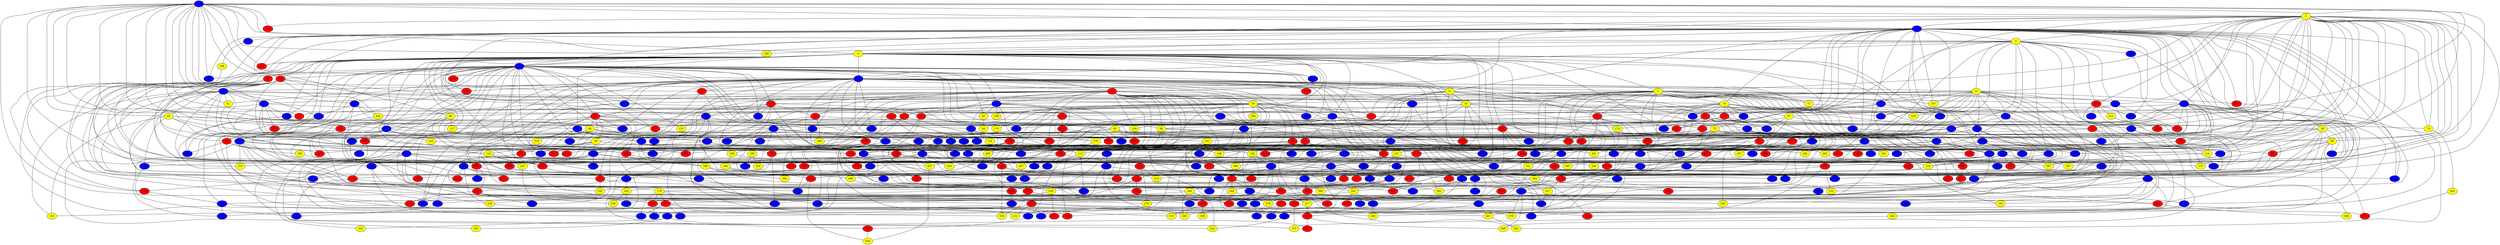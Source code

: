 graph {
0 [style = filled fillcolor = blue];
1 [style = filled fillcolor = yellow];
2 [style = filled fillcolor = blue];
3 [style = filled fillcolor = yellow];
4 [style = filled fillcolor = yellow];
5 [style = filled fillcolor = yellow];
6 [style = filled fillcolor = blue];
7 [style = filled fillcolor = blue];
8 [style = filled fillcolor = red];
9 [style = filled fillcolor = blue];
10 [style = filled fillcolor = blue];
11 [style = filled fillcolor = yellow];
12 [style = filled fillcolor = yellow];
13 [style = filled fillcolor = blue];
14 [style = filled fillcolor = red];
15 [style = filled fillcolor = blue];
16 [style = filled fillcolor = yellow];
17 [style = filled fillcolor = red];
18 [style = filled fillcolor = yellow];
19 [style = filled fillcolor = blue];
20 [style = filled fillcolor = red];
21 [style = filled fillcolor = blue];
22 [style = filled fillcolor = blue];
23 [style = filled fillcolor = red];
24 [style = filled fillcolor = red];
25 [style = filled fillcolor = red];
26 [style = filled fillcolor = red];
27 [style = filled fillcolor = red];
28 [style = filled fillcolor = red];
29 [style = filled fillcolor = blue];
30 [style = filled fillcolor = yellow];
31 [style = filled fillcolor = blue];
32 [style = filled fillcolor = red];
33 [style = filled fillcolor = yellow];
34 [style = filled fillcolor = red];
35 [style = filled fillcolor = blue];
36 [style = filled fillcolor = blue];
37 [style = filled fillcolor = blue];
38 [style = filled fillcolor = red];
39 [style = filled fillcolor = yellow];
40 [style = filled fillcolor = yellow];
41 [style = filled fillcolor = yellow];
42 [style = filled fillcolor = red];
43 [style = filled fillcolor = blue];
44 [style = filled fillcolor = yellow];
45 [style = filled fillcolor = blue];
46 [style = filled fillcolor = blue];
47 [style = filled fillcolor = blue];
48 [style = filled fillcolor = blue];
49 [style = filled fillcolor = blue];
50 [style = filled fillcolor = red];
51 [style = filled fillcolor = blue];
52 [style = filled fillcolor = blue];
53 [style = filled fillcolor = red];
54 [style = filled fillcolor = blue];
55 [style = filled fillcolor = red];
56 [style = filled fillcolor = red];
57 [style = filled fillcolor = blue];
58 [style = filled fillcolor = red];
59 [style = filled fillcolor = red];
60 [style = filled fillcolor = yellow];
61 [style = filled fillcolor = blue];
62 [style = filled fillcolor = blue];
63 [style = filled fillcolor = blue];
64 [style = filled fillcolor = red];
65 [style = filled fillcolor = blue];
66 [style = filled fillcolor = yellow];
67 [style = filled fillcolor = red];
68 [style = filled fillcolor = yellow];
69 [style = filled fillcolor = blue];
70 [style = filled fillcolor = blue];
71 [style = filled fillcolor = blue];
72 [style = filled fillcolor = yellow];
73 [style = filled fillcolor = red];
74 [style = filled fillcolor = blue];
75 [style = filled fillcolor = yellow];
76 [style = filled fillcolor = blue];
77 [style = filled fillcolor = blue];
78 [style = filled fillcolor = red];
79 [style = filled fillcolor = yellow];
80 [style = filled fillcolor = blue];
81 [style = filled fillcolor = red];
82 [style = filled fillcolor = yellow];
83 [style = filled fillcolor = red];
84 [style = filled fillcolor = blue];
85 [style = filled fillcolor = red];
86 [style = filled fillcolor = yellow];
87 [style = filled fillcolor = yellow];
88 [style = filled fillcolor = red];
89 [style = filled fillcolor = red];
90 [style = filled fillcolor = red];
91 [style = filled fillcolor = red];
92 [style = filled fillcolor = red];
93 [style = filled fillcolor = blue];
94 [style = filled fillcolor = blue];
95 [style = filled fillcolor = red];
96 [style = filled fillcolor = yellow];
97 [style = filled fillcolor = red];
98 [style = filled fillcolor = blue];
99 [style = filled fillcolor = blue];
100 [style = filled fillcolor = yellow];
101 [style = filled fillcolor = yellow];
102 [style = filled fillcolor = blue];
103 [style = filled fillcolor = red];
104 [style = filled fillcolor = red];
105 [style = filled fillcolor = red];
106 [style = filled fillcolor = blue];
107 [style = filled fillcolor = yellow];
108 [style = filled fillcolor = yellow];
109 [style = filled fillcolor = red];
110 [style = filled fillcolor = blue];
111 [style = filled fillcolor = blue];
112 [style = filled fillcolor = blue];
113 [style = filled fillcolor = yellow];
114 [style = filled fillcolor = yellow];
115 [style = filled fillcolor = red];
116 [style = filled fillcolor = yellow];
117 [style = filled fillcolor = yellow];
118 [style = filled fillcolor = red];
119 [style = filled fillcolor = blue];
120 [style = filled fillcolor = blue];
121 [style = filled fillcolor = red];
122 [style = filled fillcolor = blue];
123 [style = filled fillcolor = yellow];
124 [style = filled fillcolor = blue];
125 [style = filled fillcolor = blue];
126 [style = filled fillcolor = blue];
127 [style = filled fillcolor = red];
128 [style = filled fillcolor = yellow];
129 [style = filled fillcolor = red];
130 [style = filled fillcolor = blue];
131 [style = filled fillcolor = red];
132 [style = filled fillcolor = red];
133 [style = filled fillcolor = yellow];
134 [style = filled fillcolor = blue];
135 [style = filled fillcolor = red];
136 [style = filled fillcolor = blue];
137 [style = filled fillcolor = yellow];
138 [style = filled fillcolor = blue];
139 [style = filled fillcolor = yellow];
140 [style = filled fillcolor = red];
141 [style = filled fillcolor = yellow];
142 [style = filled fillcolor = red];
143 [style = filled fillcolor = blue];
144 [style = filled fillcolor = yellow];
145 [style = filled fillcolor = blue];
146 [style = filled fillcolor = blue];
147 [style = filled fillcolor = red];
148 [style = filled fillcolor = red];
149 [style = filled fillcolor = blue];
150 [style = filled fillcolor = red];
151 [style = filled fillcolor = blue];
152 [style = filled fillcolor = yellow];
153 [style = filled fillcolor = red];
154 [style = filled fillcolor = red];
155 [style = filled fillcolor = blue];
156 [style = filled fillcolor = blue];
157 [style = filled fillcolor = blue];
158 [style = filled fillcolor = red];
159 [style = filled fillcolor = blue];
160 [style = filled fillcolor = blue];
161 [style = filled fillcolor = blue];
162 [style = filled fillcolor = red];
163 [style = filled fillcolor = yellow];
164 [style = filled fillcolor = blue];
165 [style = filled fillcolor = yellow];
166 [style = filled fillcolor = red];
167 [style = filled fillcolor = blue];
168 [style = filled fillcolor = red];
169 [style = filled fillcolor = blue];
170 [style = filled fillcolor = yellow];
171 [style = filled fillcolor = blue];
172 [style = filled fillcolor = red];
173 [style = filled fillcolor = red];
174 [style = filled fillcolor = yellow];
175 [style = filled fillcolor = blue];
176 [style = filled fillcolor = yellow];
177 [style = filled fillcolor = red];
178 [style = filled fillcolor = blue];
179 [style = filled fillcolor = blue];
180 [style = filled fillcolor = yellow];
181 [style = filled fillcolor = blue];
182 [style = filled fillcolor = blue];
183 [style = filled fillcolor = yellow];
184 [style = filled fillcolor = blue];
185 [style = filled fillcolor = blue];
186 [style = filled fillcolor = red];
187 [style = filled fillcolor = blue];
188 [style = filled fillcolor = yellow];
189 [style = filled fillcolor = yellow];
190 [style = filled fillcolor = blue];
191 [style = filled fillcolor = blue];
192 [style = filled fillcolor = red];
193 [style = filled fillcolor = red];
194 [style = filled fillcolor = yellow];
195 [style = filled fillcolor = yellow];
196 [style = filled fillcolor = blue];
197 [style = filled fillcolor = red];
198 [style = filled fillcolor = red];
199 [style = filled fillcolor = blue];
200 [style = filled fillcolor = blue];
201 [style = filled fillcolor = yellow];
202 [style = filled fillcolor = red];
203 [style = filled fillcolor = red];
204 [style = filled fillcolor = yellow];
205 [style = filled fillcolor = yellow];
206 [style = filled fillcolor = red];
207 [style = filled fillcolor = yellow];
208 [style = filled fillcolor = yellow];
209 [style = filled fillcolor = red];
210 [style = filled fillcolor = red];
211 [style = filled fillcolor = blue];
212 [style = filled fillcolor = red];
213 [style = filled fillcolor = yellow];
214 [style = filled fillcolor = blue];
215 [style = filled fillcolor = yellow];
216 [style = filled fillcolor = red];
217 [style = filled fillcolor = yellow];
218 [style = filled fillcolor = red];
219 [style = filled fillcolor = red];
220 [style = filled fillcolor = red];
221 [style = filled fillcolor = red];
222 [style = filled fillcolor = red];
223 [style = filled fillcolor = yellow];
224 [style = filled fillcolor = blue];
225 [style = filled fillcolor = red];
226 [style = filled fillcolor = yellow];
227 [style = filled fillcolor = blue];
228 [style = filled fillcolor = blue];
229 [style = filled fillcolor = yellow];
230 [style = filled fillcolor = blue];
231 [style = filled fillcolor = blue];
232 [style = filled fillcolor = yellow];
233 [style = filled fillcolor = blue];
234 [style = filled fillcolor = yellow];
235 [style = filled fillcolor = blue];
236 [style = filled fillcolor = blue];
237 [style = filled fillcolor = blue];
238 [style = filled fillcolor = blue];
239 [style = filled fillcolor = yellow];
240 [style = filled fillcolor = red];
241 [style = filled fillcolor = blue];
242 [style = filled fillcolor = yellow];
243 [style = filled fillcolor = blue];
244 [style = filled fillcolor = red];
245 [style = filled fillcolor = blue];
246 [style = filled fillcolor = yellow];
247 [style = filled fillcolor = yellow];
248 [style = filled fillcolor = red];
249 [style = filled fillcolor = red];
250 [style = filled fillcolor = yellow];
251 [style = filled fillcolor = blue];
252 [style = filled fillcolor = red];
253 [style = filled fillcolor = blue];
254 [style = filled fillcolor = blue];
255 [style = filled fillcolor = blue];
256 [style = filled fillcolor = yellow];
257 [style = filled fillcolor = blue];
258 [style = filled fillcolor = red];
259 [style = filled fillcolor = blue];
260 [style = filled fillcolor = red];
261 [style = filled fillcolor = blue];
262 [style = filled fillcolor = blue];
263 [style = filled fillcolor = blue];
264 [style = filled fillcolor = blue];
265 [style = filled fillcolor = blue];
266 [style = filled fillcolor = yellow];
267 [style = filled fillcolor = red];
268 [style = filled fillcolor = yellow];
269 [style = filled fillcolor = blue];
270 [style = filled fillcolor = blue];
271 [style = filled fillcolor = blue];
272 [style = filled fillcolor = blue];
273 [style = filled fillcolor = blue];
274 [style = filled fillcolor = blue];
275 [style = filled fillcolor = yellow];
276 [style = filled fillcolor = yellow];
277 [style = filled fillcolor = blue];
278 [style = filled fillcolor = yellow];
279 [style = filled fillcolor = blue];
280 [style = filled fillcolor = red];
281 [style = filled fillcolor = blue];
282 [style = filled fillcolor = red];
283 [style = filled fillcolor = blue];
284 [style = filled fillcolor = red];
285 [style = filled fillcolor = yellow];
286 [style = filled fillcolor = blue];
287 [style = filled fillcolor = blue];
288 [style = filled fillcolor = yellow];
289 [style = filled fillcolor = red];
290 [style = filled fillcolor = yellow];
291 [style = filled fillcolor = yellow];
292 [style = filled fillcolor = blue];
293 [style = filled fillcolor = red];
294 [style = filled fillcolor = red];
295 [style = filled fillcolor = blue];
296 [style = filled fillcolor = red];
297 [style = filled fillcolor = blue];
298 [style = filled fillcolor = yellow];
299 [style = filled fillcolor = red];
300 [style = filled fillcolor = red];
301 [style = filled fillcolor = yellow];
302 [style = filled fillcolor = blue];
303 [style = filled fillcolor = blue];
304 [style = filled fillcolor = yellow];
305 [style = filled fillcolor = blue];
306 [style = filled fillcolor = red];
307 [style = filled fillcolor = red];
308 [style = filled fillcolor = yellow];
309 [style = filled fillcolor = blue];
310 [style = filled fillcolor = yellow];
311 [style = filled fillcolor = blue];
312 [style = filled fillcolor = red];
313 [style = filled fillcolor = blue];
314 [style = filled fillcolor = blue];
315 [style = filled fillcolor = yellow];
316 [style = filled fillcolor = yellow];
317 [style = filled fillcolor = yellow];
318 [style = filled fillcolor = blue];
319 [style = filled fillcolor = blue];
320 [style = filled fillcolor = red];
321 [style = filled fillcolor = blue];
322 [style = filled fillcolor = red];
323 [style = filled fillcolor = blue];
324 [style = filled fillcolor = red];
325 [style = filled fillcolor = yellow];
326 [style = filled fillcolor = yellow];
327 [style = filled fillcolor = blue];
328 [style = filled fillcolor = yellow];
329 [style = filled fillcolor = red];
330 [style = filled fillcolor = red];
331 [style = filled fillcolor = blue];
332 [style = filled fillcolor = yellow];
333 [style = filled fillcolor = blue];
334 [style = filled fillcolor = red];
335 [style = filled fillcolor = red];
336 [style = filled fillcolor = red];
337 [style = filled fillcolor = yellow];
338 [style = filled fillcolor = yellow];
339 [style = filled fillcolor = red];
340 [style = filled fillcolor = blue];
341 [style = filled fillcolor = red];
342 [style = filled fillcolor = yellow];
343 [style = filled fillcolor = yellow];
344 [style = filled fillcolor = red];
345 [style = filled fillcolor = yellow];
346 [style = filled fillcolor = red];
347 [style = filled fillcolor = red];
348 [style = filled fillcolor = blue];
349 [style = filled fillcolor = red];
350 [style = filled fillcolor = blue];
351 [style = filled fillcolor = blue];
352 [style = filled fillcolor = yellow];
353 [style = filled fillcolor = blue];
354 [style = filled fillcolor = blue];
355 [style = filled fillcolor = red];
356 [style = filled fillcolor = yellow];
357 [style = filled fillcolor = blue];
358 [style = filled fillcolor = yellow];
359 [style = filled fillcolor = blue];
360 [style = filled fillcolor = blue];
361 [style = filled fillcolor = red];
362 [style = filled fillcolor = blue];
363 [style = filled fillcolor = blue];
364 [style = filled fillcolor = blue];
365 [style = filled fillcolor = blue];
366 [style = filled fillcolor = blue];
367 [style = filled fillcolor = blue];
368 [style = filled fillcolor = blue];
369 [style = filled fillcolor = blue];
370 [style = filled fillcolor = blue];
371 [style = filled fillcolor = blue];
372 [style = filled fillcolor = red];
373 [style = filled fillcolor = red];
374 [style = filled fillcolor = blue];
375 [style = filled fillcolor = yellow];
376 [style = filled fillcolor = blue];
377 [style = filled fillcolor = red];
378 [style = filled fillcolor = yellow];
379 [style = filled fillcolor = yellow];
380 [style = filled fillcolor = red];
381 [style = filled fillcolor = blue];
382 [style = filled fillcolor = red];
383 [style = filled fillcolor = yellow];
384 [style = filled fillcolor = yellow];
385 [style = filled fillcolor = blue];
386 [style = filled fillcolor = blue];
387 [style = filled fillcolor = yellow];
388 [style = filled fillcolor = blue];
389 [style = filled fillcolor = yellow];
390 [style = filled fillcolor = blue];
391 [style = filled fillcolor = blue];
392 [style = filled fillcolor = blue];
393 [style = filled fillcolor = red];
394 [style = filled fillcolor = red];
395 [style = filled fillcolor = yellow];
396 [style = filled fillcolor = blue];
397 [style = filled fillcolor = yellow];
398 [style = filled fillcolor = red];
399 [style = filled fillcolor = red];
400 [style = filled fillcolor = red];
401 [style = filled fillcolor = yellow];
402 [style = filled fillcolor = yellow];
403 [style = filled fillcolor = red];
404 [style = filled fillcolor = blue];
405 [style = filled fillcolor = blue];
406 [style = filled fillcolor = red];
407 [style = filled fillcolor = yellow];
408 [style = filled fillcolor = blue];
409 [style = filled fillcolor = yellow];
410 [style = filled fillcolor = blue];
411 [style = filled fillcolor = blue];
412 [style = filled fillcolor = blue];
413 [style = filled fillcolor = blue];
414 [style = filled fillcolor = blue];
415 [style = filled fillcolor = blue];
416 [style = filled fillcolor = blue];
417 [style = filled fillcolor = red];
418 [style = filled fillcolor = yellow];
419 [style = filled fillcolor = yellow];
420 [style = filled fillcolor = red];
421 [style = filled fillcolor = red];
422 [style = filled fillcolor = yellow];
423 [style = filled fillcolor = blue];
424 [style = filled fillcolor = red];
425 [style = filled fillcolor = blue];
0 -- 5;
0 -- 7;
0 -- 14;
0 -- 15;
0 -- 21;
0 -- 25;
0 -- 30;
0 -- 31;
0 -- 39;
0 -- 41;
0 -- 53;
0 -- 65;
0 -- 68;
0 -- 86;
0 -- 4;
0 -- 3;
0 -- 2;
0 -- 1;
0 -- 92;
0 -- 109;
0 -- 131;
0 -- 172;
0 -- 190;
0 -- 216;
0 -- 254;
0 -- 290;
0 -- 340;
1 -- 2;
1 -- 3;
1 -- 5;
1 -- 6;
1 -- 10;
1 -- 12;
1 -- 13;
1 -- 17;
1 -- 19;
1 -- 38;
1 -- 40;
1 -- 50;
1 -- 60;
1 -- 63;
1 -- 67;
1 -- 79;
1 -- 85;
1 -- 90;
1 -- 115;
1 -- 122;
1 -- 138;
1 -- 166;
1 -- 171;
1 -- 178;
1 -- 199;
1 -- 216;
1 -- 245;
1 -- 255;
1 -- 291;
1 -- 299;
1 -- 372;
1 -- 393;
2 -- 3;
2 -- 4;
2 -- 6;
2 -- 11;
2 -- 13;
2 -- 14;
2 -- 16;
2 -- 17;
2 -- 29;
2 -- 30;
2 -- 37;
2 -- 49;
2 -- 51;
2 -- 62;
2 -- 69;
2 -- 75;
2 -- 79;
2 -- 96;
2 -- 107;
2 -- 121;
2 -- 126;
2 -- 169;
2 -- 172;
2 -- 185;
2 -- 209;
2 -- 227;
2 -- 228;
2 -- 234;
2 -- 287;
2 -- 295;
2 -- 313;
2 -- 322;
2 -- 326;
2 -- 340;
2 -- 360;
2 -- 362;
2 -- 367;
2 -- 369;
2 -- 409;
3 -- 4;
3 -- 7;
3 -- 10;
3 -- 12;
3 -- 36;
3 -- 66;
3 -- 70;
3 -- 105;
3 -- 115;
3 -- 127;
3 -- 134;
3 -- 191;
3 -- 222;
3 -- 231;
3 -- 290;
3 -- 314;
4 -- 5;
4 -- 6;
4 -- 7;
4 -- 8;
4 -- 9;
4 -- 11;
4 -- 24;
4 -- 35;
4 -- 42;
4 -- 57;
4 -- 65;
4 -- 74;
4 -- 81;
4 -- 83;
4 -- 93;
4 -- 95;
4 -- 98;
4 -- 110;
4 -- 117;
4 -- 119;
4 -- 157;
4 -- 160;
4 -- 172;
4 -- 177;
4 -- 207;
4 -- 218;
4 -- 238;
4 -- 240;
4 -- 242;
4 -- 245;
4 -- 299;
4 -- 323;
4 -- 392;
4 -- 416;
5 -- 9;
5 -- 10;
5 -- 13;
5 -- 16;
5 -- 33;
5 -- 48;
5 -- 61;
5 -- 72;
5 -- 85;
5 -- 87;
5 -- 90;
5 -- 92;
5 -- 99;
5 -- 107;
5 -- 108;
5 -- 143;
5 -- 149;
5 -- 161;
5 -- 233;
5 -- 251;
5 -- 252;
5 -- 271;
5 -- 284;
5 -- 294;
5 -- 298;
5 -- 327;
5 -- 348;
5 -- 357;
6 -- 8;
6 -- 14;
6 -- 20;
6 -- 22;
6 -- 26;
6 -- 28;
6 -- 31;
6 -- 33;
6 -- 34;
6 -- 40;
6 -- 42;
6 -- 43;
6 -- 44;
6 -- 47;
6 -- 54;
6 -- 59;
6 -- 61;
6 -- 66;
6 -- 72;
6 -- 81;
6 -- 82;
6 -- 89;
6 -- 98;
6 -- 106;
6 -- 112;
6 -- 133;
6 -- 135;
6 -- 142;
6 -- 150;
6 -- 154;
6 -- 173;
6 -- 200;
6 -- 232;
6 -- 258;
6 -- 273;
6 -- 303;
6 -- 340;
6 -- 353;
6 -- 366;
6 -- 386;
6 -- 411;
6 -- 416;
6 -- 422;
7 -- 8;
7 -- 9;
7 -- 11;
7 -- 12;
7 -- 15;
7 -- 17;
7 -- 18;
7 -- 26;
7 -- 35;
7 -- 37;
7 -- 41;
7 -- 52;
7 -- 58;
7 -- 64;
7 -- 76;
7 -- 77;
7 -- 88;
7 -- 90;
7 -- 109;
7 -- 129;
7 -- 135;
7 -- 139;
7 -- 149;
7 -- 196;
7 -- 204;
7 -- 212;
7 -- 223;
7 -- 252;
7 -- 278;
7 -- 283;
7 -- 292;
7 -- 329;
7 -- 359;
7 -- 382;
8 -- 21;
8 -- 22;
8 -- 27;
8 -- 32;
8 -- 46;
8 -- 66;
8 -- 73;
8 -- 78;
8 -- 83;
8 -- 84;
8 -- 104;
8 -- 122;
8 -- 131;
8 -- 147;
8 -- 149;
8 -- 185;
8 -- 186;
8 -- 194;
8 -- 198;
8 -- 207;
8 -- 219;
8 -- 237;
8 -- 248;
8 -- 281;
8 -- 356;
8 -- 386;
8 -- 405;
8 -- 412;
9 -- 160;
9 -- 247;
9 -- 361;
10 -- 223;
10 -- 333;
10 -- 398;
11 -- 19;
11 -- 20;
11 -- 33;
11 -- 50;
11 -- 75;
11 -- 115;
11 -- 139;
11 -- 147;
11 -- 148;
11 -- 243;
12 -- 18;
12 -- 19;
12 -- 22;
12 -- 23;
12 -- 28;
12 -- 29;
12 -- 36;
12 -- 51;
12 -- 87;
12 -- 107;
12 -- 137;
12 -- 156;
12 -- 164;
12 -- 198;
12 -- 209;
12 -- 217;
12 -- 231;
12 -- 259;
12 -- 261;
12 -- 268;
13 -- 25;
13 -- 34;
13 -- 46;
13 -- 56;
13 -- 57;
13 -- 94;
13 -- 114;
13 -- 151;
13 -- 167;
13 -- 214;
13 -- 274;
13 -- 369;
13 -- 382;
13 -- 398;
13 -- 420;
14 -- 15;
14 -- 24;
14 -- 59;
14 -- 68;
14 -- 80;
14 -- 95;
14 -- 136;
14 -- 193;
14 -- 215;
14 -- 274;
14 -- 281;
14 -- 326;
15 -- 16;
15 -- 18;
15 -- 21;
15 -- 41;
15 -- 47;
15 -- 110;
15 -- 128;
15 -- 144;
15 -- 237;
15 -- 259;
15 -- 270;
15 -- 316;
15 -- 355;
15 -- 395;
15 -- 413;
16 -- 24;
16 -- 27;
16 -- 37;
16 -- 51;
16 -- 69;
16 -- 82;
16 -- 94;
16 -- 155;
16 -- 157;
16 -- 184;
16 -- 211;
16 -- 297;
16 -- 403;
16 -- 421;
17 -- 108;
17 -- 364;
18 -- 20;
18 -- 26;
18 -- 35;
18 -- 44;
18 -- 54;
18 -- 55;
18 -- 58;
18 -- 71;
18 -- 74;
18 -- 78;
18 -- 83;
18 -- 144;
18 -- 170;
18 -- 208;
18 -- 228;
18 -- 265;
18 -- 269;
18 -- 347;
18 -- 355;
18 -- 384;
18 -- 388;
18 -- 415;
19 -- 27;
19 -- 117;
19 -- 153;
19 -- 262;
20 -- 29;
20 -- 392;
21 -- 23;
21 -- 43;
21 -- 52;
21 -- 98;
21 -- 104;
21 -- 148;
21 -- 188;
21 -- 341;
22 -- 25;
22 -- 40;
22 -- 54;
22 -- 103;
22 -- 158;
22 -- 171;
22 -- 194;
22 -- 239;
22 -- 291;
22 -- 413;
23 -- 118;
23 -- 140;
23 -- 158;
23 -- 278;
24 -- 34;
24 -- 46;
24 -- 52;
24 -- 79;
24 -- 97;
25 -- 65;
25 -- 118;
25 -- 136;
25 -- 165;
26 -- 39;
26 -- 73;
26 -- 86;
26 -- 93;
26 -- 102;
26 -- 195;
26 -- 236;
26 -- 306;
26 -- 310;
26 -- 317;
26 -- 359;
26 -- 361;
27 -- 30;
27 -- 31;
27 -- 42;
27 -- 50;
27 -- 55;
27 -- 63;
27 -- 111;
27 -- 157;
27 -- 265;
27 -- 362;
27 -- 398;
28 -- 32;
28 -- 61;
28 -- 74;
28 -- 113;
28 -- 120;
28 -- 187;
28 -- 265;
28 -- 309;
28 -- 342;
29 -- 119;
29 -- 134;
29 -- 266;
29 -- 367;
29 -- 400;
30 -- 60;
30 -- 138;
30 -- 140;
30 -- 177;
30 -- 212;
30 -- 249;
30 -- 304;
30 -- 320;
31 -- 56;
31 -- 77;
31 -- 123;
31 -- 168;
31 -- 187;
31 -- 235;
31 -- 256;
31 -- 258;
31 -- 267;
32 -- 82;
32 -- 93;
32 -- 208;
32 -- 335;
33 -- 36;
33 -- 38;
33 -- 53;
33 -- 57;
33 -- 96;
33 -- 101;
33 -- 174;
33 -- 267;
33 -- 293;
33 -- 314;
34 -- 39;
34 -- 80;
35 -- 49;
35 -- 59;
35 -- 60;
35 -- 64;
35 -- 70;
35 -- 71;
35 -- 86;
35 -- 158;
35 -- 285;
35 -- 339;
35 -- 344;
35 -- 381;
35 -- 400;
36 -- 94;
36 -- 178;
36 -- 182;
36 -- 202;
36 -- 307;
37 -- 48;
38 -- 151;
38 -- 279;
38 -- 293;
38 -- 423;
39 -- 43;
39 -- 48;
39 -- 91;
39 -- 161;
39 -- 164;
39 -- 263;
39 -- 299;
40 -- 44;
41 -- 235;
42 -- 102;
42 -- 125;
42 -- 141;
42 -- 210;
42 -- 368;
43 -- 45;
43 -- 49;
43 -- 92;
43 -- 136;
43 -- 150;
43 -- 249;
43 -- 296;
43 -- 300;
43 -- 383;
45 -- 73;
45 -- 168;
45 -- 226;
45 -- 327;
45 -- 406;
46 -- 67;
46 -- 70;
46 -- 163;
46 -- 195;
46 -- 222;
46 -- 238;
46 -- 242;
46 -- 313;
47 -- 110;
47 -- 112;
47 -- 164;
47 -- 167;
47 -- 326;
48 -- 89;
48 -- 141;
48 -- 192;
48 -- 285;
48 -- 395;
49 -- 55;
49 -- 105;
49 -- 111;
49 -- 150;
49 -- 211;
49 -- 279;
49 -- 369;
50 -- 105;
50 -- 112;
51 -- 106;
52 -- 84;
52 -- 187;
52 -- 425;
54 -- 76;
54 -- 102;
54 -- 152;
54 -- 264;
54 -- 409;
55 -- 280;
57 -- 58;
57 -- 137;
57 -- 154;
57 -- 254;
57 -- 307;
57 -- 317;
57 -- 343;
57 -- 396;
58 -- 331;
58 -- 381;
59 -- 284;
60 -- 85;
60 -- 138;
60 -- 285;
60 -- 288;
60 -- 399;
60 -- 403;
61 -- 288;
62 -- 189;
63 -- 114;
63 -- 166;
63 -- 275;
63 -- 294;
64 -- 145;
64 -- 221;
64 -- 227;
64 -- 257;
64 -- 259;
64 -- 273;
65 -- 77;
65 -- 120;
65 -- 124;
65 -- 310;
66 -- 99;
66 -- 179;
66 -- 193;
66 -- 262;
67 -- 76;
67 -- 84;
67 -- 169;
67 -- 350;
68 -- 169;
68 -- 297;
68 -- 305;
68 -- 310;
68 -- 316;
68 -- 359;
69 -- 124;
70 -- 202;
70 -- 291;
70 -- 311;
70 -- 313;
71 -- 95;
71 -- 97;
71 -- 176;
71 -- 217;
71 -- 245;
71 -- 278;
72 -- 190;
73 -- 126;
73 -- 256;
74 -- 125;
74 -- 133;
74 -- 155;
74 -- 211;
74 -- 330;
75 -- 104;
75 -- 113;
75 -- 127;
75 -- 234;
75 -- 256;
75 -- 425;
76 -- 109;
76 -- 244;
76 -- 248;
77 -- 78;
77 -- 161;
77 -- 180;
77 -- 227;
77 -- 262;
77 -- 348;
78 -- 277;
78 -- 406;
79 -- 345;
80 -- 155;
80 -- 204;
80 -- 289;
81 -- 380;
81 -- 407;
82 -- 101;
82 -- 127;
82 -- 230;
82 -- 315;
82 -- 322;
82 -- 372;
83 -- 170;
83 -- 312;
83 -- 385;
84 -- 89;
84 -- 147;
84 -- 221;
84 -- 325;
84 -- 343;
85 -- 200;
85 -- 272;
86 -- 91;
86 -- 111;
86 -- 116;
86 -- 208;
86 -- 236;
86 -- 293;
87 -- 143;
87 -- 174;
87 -- 297;
87 -- 301;
88 -- 108;
88 -- 114;
88 -- 128;
88 -- 168;
88 -- 181;
88 -- 184;
88 -- 214;
88 -- 231;
88 -- 253;
88 -- 264;
88 -- 273;
88 -- 301;
88 -- 318;
88 -- 319;
88 -- 395;
88 -- 402;
88 -- 422;
89 -- 97;
89 -- 304;
89 -- 358;
89 -- 371;
90 -- 174;
90 -- 194;
90 -- 203;
90 -- 206;
90 -- 220;
90 -- 260;
90 -- 400;
91 -- 305;
92 -- 134;
92 -- 403;
93 -- 106;
93 -- 120;
93 -- 146;
93 -- 197;
93 -- 235;
93 -- 238;
93 -- 325;
93 -- 393;
94 -- 99;
94 -- 128;
94 -- 146;
94 -- 289;
95 -- 100;
95 -- 116;
95 -- 197;
95 -- 303;
95 -- 365;
96 -- 116;
96 -- 117;
96 -- 206;
96 -- 253;
96 -- 352;
97 -- 192;
97 -- 204;
97 -- 318;
97 -- 332;
97 -- 410;
98 -- 303;
99 -- 122;
99 -- 228;
99 -- 292;
99 -- 394;
100 -- 159;
101 -- 113;
101 -- 154;
101 -- 179;
103 -- 124;
103 -- 196;
103 -- 341;
103 -- 425;
105 -- 229;
105 -- 317;
106 -- 121;
106 -- 306;
106 -- 368;
109 -- 125;
109 -- 132;
109 -- 319;
110 -- 167;
110 -- 261;
110 -- 341;
111 -- 280;
111 -- 389;
112 -- 137;
112 -- 201;
112 -- 242;
113 -- 175;
113 -- 366;
114 -- 200;
114 -- 387;
115 -- 130;
115 -- 213;
115 -- 336;
115 -- 360;
115 -- 414;
116 -- 202;
116 -- 247;
116 -- 252;
118 -- 148;
118 -- 153;
118 -- 206;
118 -- 218;
118 -- 244;
118 -- 334;
118 -- 370;
119 -- 162;
119 -- 184;
119 -- 255;
119 -- 263;
119 -- 357;
119 -- 387;
119 -- 419;
120 -- 139;
122 -- 130;
122 -- 215;
122 -- 234;
122 -- 393;
123 -- 271;
124 -- 178;
124 -- 181;
124 -- 314;
124 -- 385;
125 -- 132;
125 -- 195;
126 -- 151;
126 -- 163;
126 -- 257;
126 -- 298;
126 -- 379;
127 -- 173;
127 -- 182;
127 -- 212;
127 -- 219;
127 -- 328;
128 -- 145;
128 -- 318;
128 -- 331;
128 -- 405;
129 -- 269;
130 -- 421;
131 -- 146;
131 -- 224;
131 -- 329;
132 -- 276;
132 -- 277;
132 -- 364;
132 -- 380;
134 -- 300;
134 -- 321;
134 -- 342;
135 -- 197;
136 -- 203;
136 -- 376;
137 -- 156;
137 -- 159;
137 -- 241;
137 -- 250;
137 -- 348;
137 -- 349;
139 -- 144;
139 -- 186;
140 -- 220;
141 -- 244;
143 -- 163;
144 -- 156;
144 -- 229;
145 -- 188;
145 -- 192;
145 -- 276;
145 -- 374;
146 -- 183;
147 -- 237;
147 -- 329;
148 -- 162;
148 -- 247;
148 -- 323;
148 -- 419;
149 -- 219;
149 -- 279;
149 -- 394;
150 -- 176;
150 -- 391;
151 -- 246;
153 -- 201;
153 -- 295;
154 -- 159;
154 -- 283;
154 -- 324;
154 -- 366;
154 -- 385;
154 -- 407;
155 -- 207;
155 -- 387;
156 -- 165;
156 -- 175;
156 -- 193;
156 -- 201;
158 -- 171;
158 -- 287;
159 -- 362;
160 -- 350;
161 -- 180;
161 -- 224;
161 -- 296;
161 -- 324;
161 -- 374;
161 -- 392;
162 -- 304;
162 -- 321;
165 -- 173;
165 -- 233;
165 -- 266;
165 -- 309;
166 -- 361;
166 -- 397;
167 -- 175;
167 -- 215;
167 -- 226;
167 -- 241;
167 -- 306;
167 -- 344;
167 -- 378;
167 -- 412;
171 -- 205;
171 -- 294;
173 -- 379;
173 -- 401;
174 -- 232;
174 -- 339;
176 -- 177;
176 -- 222;
176 -- 249;
176 -- 373;
176 -- 376;
177 -- 198;
177 -- 253;
177 -- 295;
177 -- 316;
177 -- 376;
178 -- 210;
179 -- 182;
179 -- 229;
179 -- 264;
180 -- 199;
180 -- 356;
180 -- 389;
182 -- 355;
183 -- 274;
183 -- 325;
185 -- 205;
185 -- 250;
185 -- 263;
185 -- 337;
185 -- 394;
185 -- 411;
186 -- 280;
187 -- 287;
188 -- 267;
189 -- 240;
190 -- 271;
190 -- 368;
191 -- 205;
192 -- 217;
192 -- 226;
192 -- 328;
192 -- 378;
193 -- 203;
193 -- 367;
194 -- 322;
195 -- 254;
195 -- 338;
199 -- 354;
201 -- 224;
201 -- 261;
201 -- 377;
202 -- 214;
202 -- 331;
202 -- 332;
202 -- 379;
203 -- 232;
203 -- 266;
203 -- 323;
203 -- 382;
204 -- 289;
204 -- 311;
205 -- 397;
206 -- 351;
207 -- 370;
209 -- 402;
212 -- 389;
213 -- 225;
217 -- 282;
219 -- 334;
219 -- 342;
220 -- 243;
220 -- 248;
221 -- 276;
221 -- 419;
222 -- 268;
224 -- 391;
225 -- 275;
226 -- 399;
227 -- 275;
227 -- 371;
228 -- 251;
228 -- 339;
228 -- 373;
228 -- 388;
229 -- 236;
229 -- 335;
231 -- 381;
233 -- 283;
233 -- 302;
234 -- 347;
235 -- 319;
237 -- 240;
240 -- 353;
245 -- 282;
245 -- 286;
245 -- 328;
245 -- 332;
246 -- 375;
247 -- 338;
248 -- 333;
249 -- 351;
250 -- 365;
251 -- 277;
251 -- 312;
251 -- 315;
251 -- 371;
252 -- 349;
255 -- 370;
255 -- 388;
258 -- 363;
258 -- 375;
260 -- 404;
261 -- 288;
261 -- 335;
264 -- 272;
264 -- 282;
264 -- 358;
265 -- 270;
267 -- 404;
269 -- 302;
271 -- 281;
271 -- 424;
278 -- 390;
278 -- 407;
279 -- 410;
279 -- 415;
280 -- 286;
280 -- 334;
280 -- 374;
282 -- 298;
282 -- 417;
283 -- 330;
284 -- 309;
289 -- 308;
289 -- 315;
291 -- 378;
296 -- 336;
304 -- 346;
304 -- 420;
305 -- 391;
306 -- 320;
306 -- 343;
311 -- 365;
311 -- 401;
312 -- 346;
312 -- 353;
317 -- 396;
318 -- 320;
320 -- 375;
322 -- 409;
323 -- 352;
323 -- 383;
323 -- 417;
326 -- 346;
330 -- 418;
344 -- 408;
345 -- 399;
348 -- 424;
349 -- 413;
349 -- 418;
353 -- 358;
353 -- 412;
365 -- 422;
366 -- 380;
366 -- 390;
368 -- 401;
371 -- 405;
373 -- 408;
373 -- 410;
385 -- 386;
386 -- 396;
401 -- 402;
407 -- 418;
}

